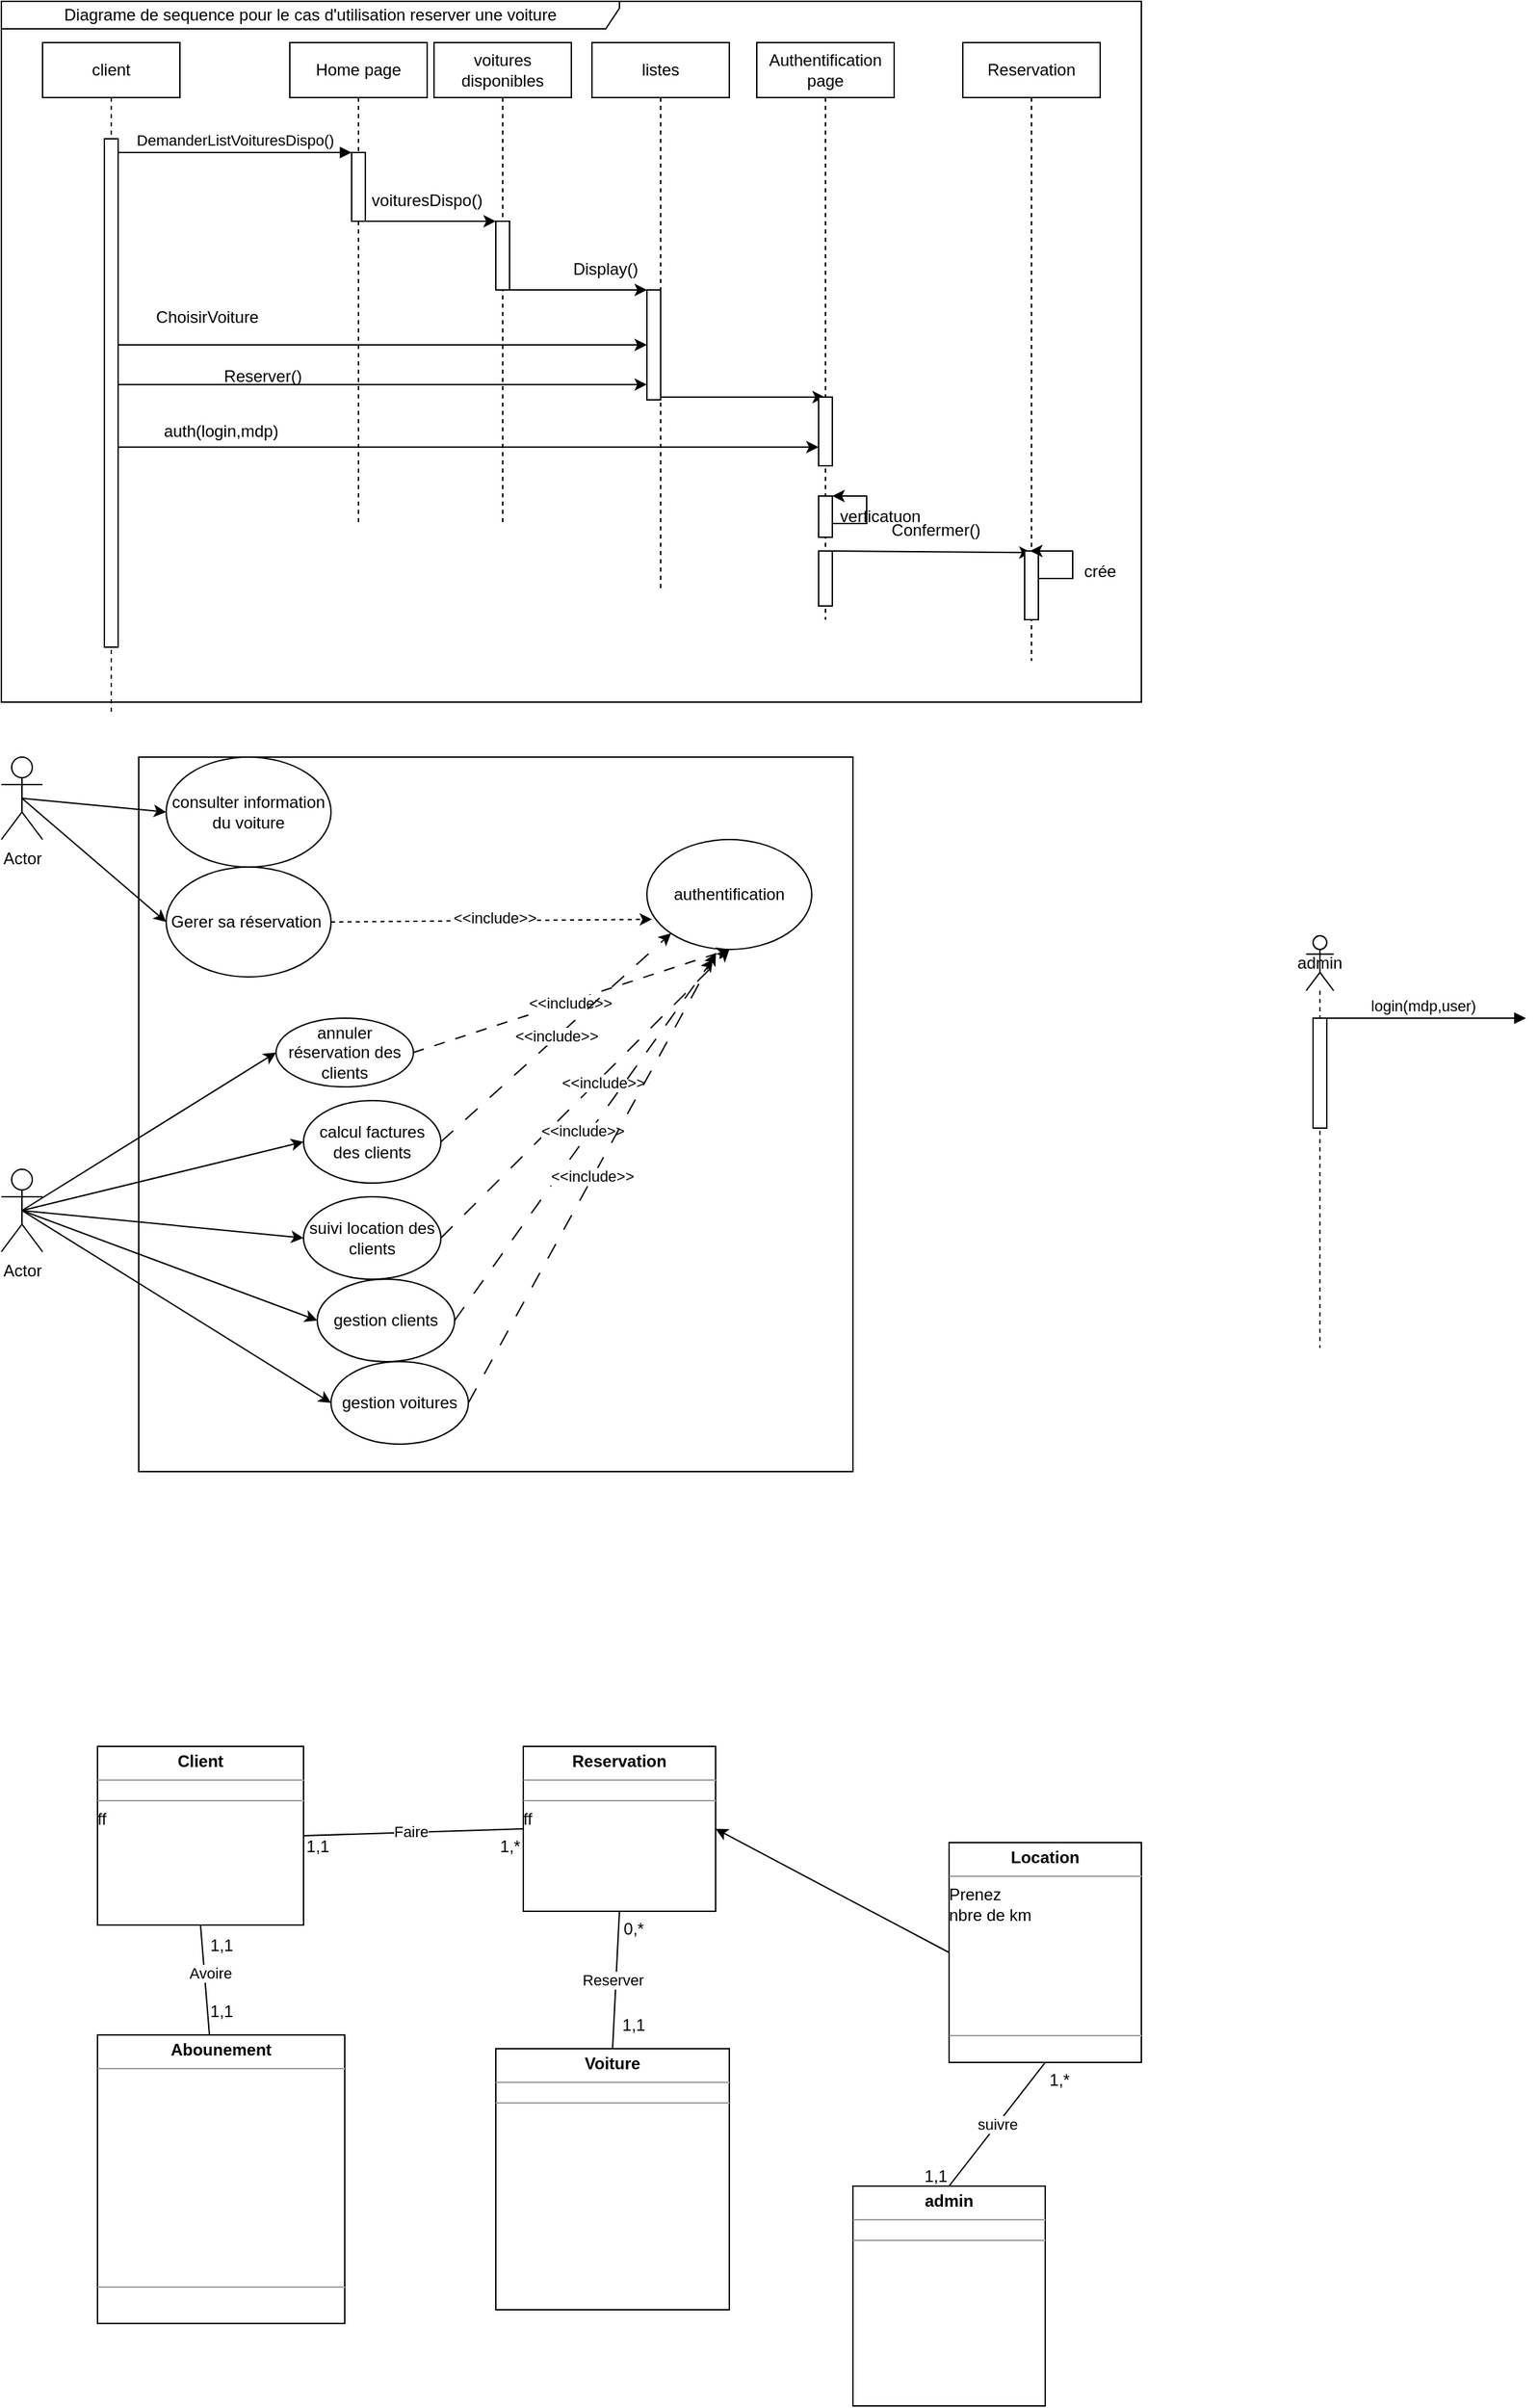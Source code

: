 <mxfile version="22.0.4" type="github">
  <diagram name="Page-1" id="2YBvvXClWsGukQMizWep">
    <mxGraphModel dx="934" dy="546" grid="1" gridSize="10" guides="1" tooltips="1" connect="1" arrows="1" fold="1" page="1" pageScale="1" pageWidth="850" pageHeight="1100" math="0" shadow="0">
      <root>
        <mxCell id="0" />
        <mxCell id="1" parent="0" />
        <mxCell id="aM9ryv3xv72pqoxQDRHE-1" value="client" style="shape=umlLifeline;perimeter=lifelinePerimeter;whiteSpace=wrap;html=1;container=0;dropTarget=0;collapsible=0;recursiveResize=0;outlineConnect=0;portConstraint=eastwest;newEdgeStyle={&quot;edgeStyle&quot;:&quot;elbowEdgeStyle&quot;,&quot;elbow&quot;:&quot;vertical&quot;,&quot;curved&quot;:0,&quot;rounded&quot;:0};" parent="1" vertex="1">
          <mxGeometry x="40" y="40" width="100" height="490" as="geometry" />
        </mxCell>
        <mxCell id="aM9ryv3xv72pqoxQDRHE-2" value="" style="html=1;points=[];perimeter=orthogonalPerimeter;outlineConnect=0;targetShapes=umlLifeline;portConstraint=eastwest;newEdgeStyle={&quot;edgeStyle&quot;:&quot;elbowEdgeStyle&quot;,&quot;elbow&quot;:&quot;vertical&quot;,&quot;curved&quot;:0,&quot;rounded&quot;:0};" parent="aM9ryv3xv72pqoxQDRHE-1" vertex="1">
          <mxGeometry x="45" y="70" width="10" height="370" as="geometry" />
        </mxCell>
        <mxCell id="aM9ryv3xv72pqoxQDRHE-5" value="Home page" style="shape=umlLifeline;perimeter=lifelinePerimeter;whiteSpace=wrap;html=1;container=0;dropTarget=0;collapsible=0;recursiveResize=0;outlineConnect=0;portConstraint=eastwest;newEdgeStyle={&quot;edgeStyle&quot;:&quot;elbowEdgeStyle&quot;,&quot;elbow&quot;:&quot;vertical&quot;,&quot;curved&quot;:0,&quot;rounded&quot;:0};" parent="1" vertex="1">
          <mxGeometry x="220" y="40" width="100" height="350" as="geometry" />
        </mxCell>
        <mxCell id="aM9ryv3xv72pqoxQDRHE-6" value="" style="html=1;points=[];perimeter=orthogonalPerimeter;outlineConnect=0;targetShapes=umlLifeline;portConstraint=eastwest;newEdgeStyle={&quot;edgeStyle&quot;:&quot;elbowEdgeStyle&quot;,&quot;elbow&quot;:&quot;vertical&quot;,&quot;curved&quot;:0,&quot;rounded&quot;:0};" parent="aM9ryv3xv72pqoxQDRHE-5" vertex="1">
          <mxGeometry x="45" y="80" width="10" height="50" as="geometry" />
        </mxCell>
        <mxCell id="aM9ryv3xv72pqoxQDRHE-7" value="DemanderListVoituresDispo()" style="html=1;verticalAlign=bottom;endArrow=block;edgeStyle=elbowEdgeStyle;elbow=vertical;curved=0;rounded=0;" parent="1" source="aM9ryv3xv72pqoxQDRHE-2" target="aM9ryv3xv72pqoxQDRHE-6" edge="1">
          <mxGeometry relative="1" as="geometry">
            <mxPoint x="195" y="130" as="sourcePoint" />
            <Array as="points">
              <mxPoint x="180" y="120" />
            </Array>
          </mxGeometry>
        </mxCell>
        <mxCell id="KbA2PPDoQIq2BiCPACwR-2" value="" style="endArrow=classic;html=1;rounded=0;" parent="1" source="aM9ryv3xv72pqoxQDRHE-6" edge="1">
          <mxGeometry width="50" height="50" relative="1" as="geometry">
            <mxPoint x="320" y="270" as="sourcePoint" />
            <mxPoint x="370" y="170" as="targetPoint" />
          </mxGeometry>
        </mxCell>
        <mxCell id="KbA2PPDoQIq2BiCPACwR-3" value="voituresDispo()" style="text;strokeColor=none;align=center;fillColor=none;html=1;verticalAlign=middle;whiteSpace=wrap;rounded=0;" parent="1" vertex="1">
          <mxGeometry x="290" y="140" width="60" height="30" as="geometry" />
        </mxCell>
        <mxCell id="KbA2PPDoQIq2BiCPACwR-4" value="voitures disponibles" style="shape=umlLifeline;perimeter=lifelinePerimeter;whiteSpace=wrap;html=1;container=0;dropTarget=0;collapsible=0;recursiveResize=0;outlineConnect=0;portConstraint=eastwest;newEdgeStyle={&quot;edgeStyle&quot;:&quot;elbowEdgeStyle&quot;,&quot;elbow&quot;:&quot;vertical&quot;,&quot;curved&quot;:0,&quot;rounded&quot;:0};" parent="1" vertex="1">
          <mxGeometry x="325" y="40" width="100" height="350" as="geometry" />
        </mxCell>
        <mxCell id="KbA2PPDoQIq2BiCPACwR-5" value="" style="html=1;points=[];perimeter=orthogonalPerimeter;outlineConnect=0;targetShapes=umlLifeline;portConstraint=eastwest;newEdgeStyle={&quot;edgeStyle&quot;:&quot;elbowEdgeStyle&quot;,&quot;elbow&quot;:&quot;vertical&quot;,&quot;curved&quot;:0,&quot;rounded&quot;:0};" parent="KbA2PPDoQIq2BiCPACwR-4" vertex="1">
          <mxGeometry x="45" y="130" width="10" height="50" as="geometry" />
        </mxCell>
        <mxCell id="KbA2PPDoQIq2BiCPACwR-11" value="listes" style="shape=umlLifeline;perimeter=lifelinePerimeter;whiteSpace=wrap;html=1;container=0;dropTarget=0;collapsible=0;recursiveResize=0;outlineConnect=0;portConstraint=eastwest;newEdgeStyle={&quot;edgeStyle&quot;:&quot;elbowEdgeStyle&quot;,&quot;elbow&quot;:&quot;vertical&quot;,&quot;curved&quot;:0,&quot;rounded&quot;:0};" parent="1" vertex="1">
          <mxGeometry x="440" y="40" width="100" height="400" as="geometry" />
        </mxCell>
        <mxCell id="KbA2PPDoQIq2BiCPACwR-12" value="" style="html=1;points=[];perimeter=orthogonalPerimeter;outlineConnect=0;targetShapes=umlLifeline;portConstraint=eastwest;newEdgeStyle={&quot;edgeStyle&quot;:&quot;elbowEdgeStyle&quot;,&quot;elbow&quot;:&quot;vertical&quot;,&quot;curved&quot;:0,&quot;rounded&quot;:0};" parent="KbA2PPDoQIq2BiCPACwR-11" vertex="1">
          <mxGeometry x="40" y="180" width="10" height="80" as="geometry" />
        </mxCell>
        <mxCell id="KbA2PPDoQIq2BiCPACwR-22" value="" style="endArrow=classic;html=1;rounded=0;entryX=1;entryY=1;entryDx=0;entryDy=0;" parent="1" target="KbA2PPDoQIq2BiCPACwR-25" edge="1">
          <mxGeometry width="50" height="50" relative="1" as="geometry">
            <mxPoint x="380" y="220" as="sourcePoint" />
            <mxPoint x="340" y="170" as="targetPoint" />
          </mxGeometry>
        </mxCell>
        <mxCell id="KbA2PPDoQIq2BiCPACwR-25" value="Display()" style="text;strokeColor=none;align=center;fillColor=none;html=1;verticalAlign=middle;whiteSpace=wrap;rounded=0;" parent="1" vertex="1">
          <mxGeometry x="420" y="190" width="60" height="30" as="geometry" />
        </mxCell>
        <mxCell id="KbA2PPDoQIq2BiCPACwR-31" value="" style="endArrow=classic;html=1;rounded=0;" parent="1" edge="1" target="KbA2PPDoQIq2BiCPACwR-12">
          <mxGeometry width="50" height="50" relative="1" as="geometry">
            <mxPoint x="94.914" y="260" as="sourcePoint" />
            <mxPoint x="470" y="260" as="targetPoint" />
          </mxGeometry>
        </mxCell>
        <mxCell id="KbA2PPDoQIq2BiCPACwR-32" value="ChoisirVoiture" style="text;strokeColor=none;align=center;fillColor=none;html=1;verticalAlign=middle;whiteSpace=wrap;rounded=0;" parent="1" vertex="1">
          <mxGeometry x="130" y="225" width="60" height="30" as="geometry" />
        </mxCell>
        <mxCell id="KbA2PPDoQIq2BiCPACwR-33" value="Authentification page" style="shape=umlLifeline;perimeter=lifelinePerimeter;whiteSpace=wrap;html=1;container=0;dropTarget=0;collapsible=0;recursiveResize=0;outlineConnect=0;portConstraint=eastwest;newEdgeStyle={&quot;edgeStyle&quot;:&quot;elbowEdgeStyle&quot;,&quot;elbow&quot;:&quot;vertical&quot;,&quot;curved&quot;:0,&quot;rounded&quot;:0};" parent="1" vertex="1">
          <mxGeometry x="560" y="40" width="100" height="420" as="geometry" />
        </mxCell>
        <mxCell id="7IlFe1IYsZEhboHqI39O-149" value="" style="html=1;points=[];perimeter=orthogonalPerimeter;outlineConnect=0;targetShapes=umlLifeline;portConstraint=eastwest;newEdgeStyle={&quot;edgeStyle&quot;:&quot;elbowEdgeStyle&quot;,&quot;elbow&quot;:&quot;vertical&quot;,&quot;curved&quot;:0,&quot;rounded&quot;:0};" vertex="1" parent="KbA2PPDoQIq2BiCPACwR-33">
          <mxGeometry x="45" y="330" width="10" height="30" as="geometry" />
        </mxCell>
        <mxCell id="7IlFe1IYsZEhboHqI39O-152" value="" style="endArrow=classic;html=1;rounded=0;" edge="1" parent="KbA2PPDoQIq2BiCPACwR-33" source="7IlFe1IYsZEhboHqI39O-149" target="7IlFe1IYsZEhboHqI39O-149">
          <mxGeometry width="50" height="50" relative="1" as="geometry">
            <mxPoint x="-40" y="230" as="sourcePoint" />
            <mxPoint x="10" y="180" as="targetPoint" />
            <Array as="points">
              <mxPoint x="80" y="350" />
              <mxPoint x="80" y="330" />
            </Array>
          </mxGeometry>
        </mxCell>
        <mxCell id="7IlFe1IYsZEhboHqI39O-163" value="" style="html=1;points=[];perimeter=orthogonalPerimeter;outlineConnect=0;targetShapes=umlLifeline;portConstraint=eastwest;newEdgeStyle={&quot;edgeStyle&quot;:&quot;elbowEdgeStyle&quot;,&quot;elbow&quot;:&quot;vertical&quot;,&quot;curved&quot;:0,&quot;rounded&quot;:0};" vertex="1" parent="KbA2PPDoQIq2BiCPACwR-33">
          <mxGeometry x="45" y="370" width="10" height="40" as="geometry" />
        </mxCell>
        <mxCell id="KbA2PPDoQIq2BiCPACwR-35" value="" style="endArrow=classic;html=1;rounded=0;" parent="1" edge="1">
          <mxGeometry width="50" height="50" relative="1" as="geometry">
            <mxPoint x="490" y="298" as="sourcePoint" />
            <mxPoint x="609.5" y="298" as="targetPoint" />
          </mxGeometry>
        </mxCell>
        <mxCell id="KbA2PPDoQIq2BiCPACwR-39" value="auth(login,mdp)" style="text;strokeColor=none;align=center;fillColor=none;html=1;verticalAlign=middle;whiteSpace=wrap;rounded=0;" parent="1" vertex="1">
          <mxGeometry x="140" y="308" width="60" height="30" as="geometry" />
        </mxCell>
        <mxCell id="KbA2PPDoQIq2BiCPACwR-43" value="verficatuon" style="text;strokeColor=none;align=center;fillColor=none;html=1;verticalAlign=middle;whiteSpace=wrap;rounded=0;" parent="1" vertex="1">
          <mxGeometry x="620" y="370" width="60" height="30" as="geometry" />
        </mxCell>
        <mxCell id="KbA2PPDoQIq2BiCPACwR-50" value="Reservation" style="shape=umlLifeline;perimeter=lifelinePerimeter;whiteSpace=wrap;html=1;container=0;dropTarget=0;collapsible=0;recursiveResize=0;outlineConnect=0;portConstraint=eastwest;newEdgeStyle={&quot;edgeStyle&quot;:&quot;elbowEdgeStyle&quot;,&quot;elbow&quot;:&quot;vertical&quot;,&quot;curved&quot;:0,&quot;rounded&quot;:0};" parent="1" vertex="1">
          <mxGeometry x="710" y="40" width="100" height="450" as="geometry" />
        </mxCell>
        <mxCell id="KbA2PPDoQIq2BiCPACwR-51" value="" style="html=1;points=[];perimeter=orthogonalPerimeter;outlineConnect=0;targetShapes=umlLifeline;portConstraint=eastwest;newEdgeStyle={&quot;edgeStyle&quot;:&quot;elbowEdgeStyle&quot;,&quot;elbow&quot;:&quot;vertical&quot;,&quot;curved&quot;:0,&quot;rounded&quot;:0};" parent="KbA2PPDoQIq2BiCPACwR-50" vertex="1">
          <mxGeometry x="45" y="370" width="10" height="50" as="geometry" />
        </mxCell>
        <mxCell id="KbA2PPDoQIq2BiCPACwR-54" value="" style="endArrow=classic;html=1;rounded=0;" parent="1" edge="1">
          <mxGeometry width="50" height="50" relative="1" as="geometry">
            <mxPoint x="615.0" y="410" as="sourcePoint" />
            <mxPoint x="760.0" y="411.18" as="targetPoint" />
          </mxGeometry>
        </mxCell>
        <mxCell id="7IlFe1IYsZEhboHqI39O-19" style="rounded=0;orthogonalLoop=1;jettySize=auto;html=1;exitX=0.5;exitY=0.5;exitDx=0;exitDy=0;exitPerimeter=0;entryX=0;entryY=0.5;entryDx=0;entryDy=0;" edge="1" parent="1" source="7IlFe1IYsZEhboHqI39O-1" target="7IlFe1IYsZEhboHqI39O-3">
          <mxGeometry relative="1" as="geometry" />
        </mxCell>
        <mxCell id="7IlFe1IYsZEhboHqI39O-20" style="rounded=0;orthogonalLoop=1;jettySize=auto;html=1;exitX=0.5;exitY=0.5;exitDx=0;exitDy=0;exitPerimeter=0;entryX=0;entryY=0.5;entryDx=0;entryDy=0;" edge="1" parent="1" source="7IlFe1IYsZEhboHqI39O-1" target="7IlFe1IYsZEhboHqI39O-4">
          <mxGeometry relative="1" as="geometry" />
        </mxCell>
        <mxCell id="7IlFe1IYsZEhboHqI39O-1" value="Actor" style="shape=umlActor;verticalLabelPosition=bottom;verticalAlign=top;html=1;outlineConnect=0;" vertex="1" parent="1">
          <mxGeometry x="10" y="560" width="30" height="60" as="geometry" />
        </mxCell>
        <mxCell id="7IlFe1IYsZEhboHqI39O-2" value="" style="whiteSpace=wrap;html=1;aspect=fixed;fillColor=none;" vertex="1" parent="1">
          <mxGeometry x="110" y="560" width="520" height="520" as="geometry" />
        </mxCell>
        <mxCell id="7IlFe1IYsZEhboHqI39O-3" value="consulter information du voiture" style="ellipse;whiteSpace=wrap;html=1;fillColor=none;" vertex="1" parent="1">
          <mxGeometry x="130" y="560" width="120" height="80" as="geometry" />
        </mxCell>
        <mxCell id="7IlFe1IYsZEhboHqI39O-15" style="rounded=0;orthogonalLoop=1;jettySize=auto;html=1;exitX=1;exitY=0.5;exitDx=0;exitDy=0;entryX=0;entryY=0.5;entryDx=0;entryDy=0;strokeColor=none;" edge="1" parent="1" source="7IlFe1IYsZEhboHqI39O-4" target="7IlFe1IYsZEhboHqI39O-10">
          <mxGeometry relative="1" as="geometry" />
        </mxCell>
        <mxCell id="7IlFe1IYsZEhboHqI39O-16" style="rounded=0;orthogonalLoop=1;jettySize=auto;html=1;exitX=1;exitY=0.5;exitDx=0;exitDy=0;entryX=0;entryY=0.5;entryDx=0;entryDy=0;strokeColor=none;" edge="1" parent="1" source="7IlFe1IYsZEhboHqI39O-4" target="7IlFe1IYsZEhboHqI39O-10">
          <mxGeometry relative="1" as="geometry" />
        </mxCell>
        <mxCell id="7IlFe1IYsZEhboHqI39O-4" value="Gerer sa réservation&amp;nbsp;" style="ellipse;whiteSpace=wrap;html=1;fillColor=none;" vertex="1" parent="1">
          <mxGeometry x="130" y="640" width="120" height="80" as="geometry" />
        </mxCell>
        <mxCell id="7IlFe1IYsZEhboHqI39O-26" style="rounded=0;orthogonalLoop=1;jettySize=auto;html=1;exitX=1;exitY=0.5;exitDx=0;exitDy=0;entryX=0.5;entryY=1;entryDx=0;entryDy=0;dashed=1;dashPattern=8 8;" edge="1" parent="1" source="7IlFe1IYsZEhboHqI39O-5" target="7IlFe1IYsZEhboHqI39O-10">
          <mxGeometry relative="1" as="geometry" />
        </mxCell>
        <mxCell id="7IlFe1IYsZEhboHqI39O-31" value="&amp;lt;&amp;lt;include&amp;gt;&amp;gt;" style="edgeLabel;html=1;align=center;verticalAlign=middle;resizable=0;points=[];" vertex="1" connectable="0" parent="7IlFe1IYsZEhboHqI39O-26">
          <mxGeometry x="-0.021" relative="1" as="geometry">
            <mxPoint x="1" as="offset" />
          </mxGeometry>
        </mxCell>
        <mxCell id="7IlFe1IYsZEhboHqI39O-5" value="annuler réservation des&lt;br/&gt;clients" style="ellipse;whiteSpace=wrap;html=1;fillColor=none;" vertex="1" parent="1">
          <mxGeometry x="210" y="750" width="100" height="50" as="geometry" />
        </mxCell>
        <mxCell id="7IlFe1IYsZEhboHqI39O-28" style="rounded=0;orthogonalLoop=1;jettySize=auto;html=1;exitX=1;exitY=0.5;exitDx=0;exitDy=0;dashed=1;dashPattern=12 12;entryX=0.5;entryY=1;entryDx=0;entryDy=0;" edge="1" parent="1" source="7IlFe1IYsZEhboHqI39O-6" target="7IlFe1IYsZEhboHqI39O-10">
          <mxGeometry relative="1" as="geometry">
            <mxPoint x="400" y="680" as="targetPoint" />
          </mxGeometry>
        </mxCell>
        <mxCell id="7IlFe1IYsZEhboHqI39O-33" value="&amp;lt;&amp;lt;include&amp;gt;&amp;gt;" style="edgeLabel;html=1;align=center;verticalAlign=middle;resizable=0;points=[];" vertex="1" connectable="0" parent="7IlFe1IYsZEhboHqI39O-28">
          <mxGeometry x="0.104" y="-2" relative="1" as="geometry">
            <mxPoint y="1" as="offset" />
          </mxGeometry>
        </mxCell>
        <mxCell id="7IlFe1IYsZEhboHqI39O-6" value="suivi location des clients" style="ellipse;whiteSpace=wrap;html=1;fillColor=none;" vertex="1" parent="1">
          <mxGeometry x="230" y="880" width="100" height="60" as="geometry" />
        </mxCell>
        <mxCell id="7IlFe1IYsZEhboHqI39O-27" style="rounded=0;orthogonalLoop=1;jettySize=auto;html=1;exitX=1;exitY=0.5;exitDx=0;exitDy=0;dashed=1;dashPattern=12 12;entryX=0;entryY=1;entryDx=0;entryDy=0;" edge="1" parent="1" source="7IlFe1IYsZEhboHqI39O-7" target="7IlFe1IYsZEhboHqI39O-10">
          <mxGeometry relative="1" as="geometry">
            <mxPoint x="400" y="690" as="targetPoint" />
          </mxGeometry>
        </mxCell>
        <mxCell id="7IlFe1IYsZEhboHqI39O-32" value="&amp;lt;&amp;lt;include&amp;gt;&amp;gt;" style="edgeLabel;html=1;align=center;verticalAlign=middle;resizable=0;points=[];" vertex="1" connectable="0" parent="7IlFe1IYsZEhboHqI39O-27">
          <mxGeometry x="0.011" y="1" relative="1" as="geometry">
            <mxPoint as="offset" />
          </mxGeometry>
        </mxCell>
        <mxCell id="7IlFe1IYsZEhboHqI39O-7" value="calcul factures&lt;br&gt;des clients" style="ellipse;whiteSpace=wrap;html=1;gradientColor=none;fillColor=none;" vertex="1" parent="1">
          <mxGeometry x="230" y="810" width="100" height="60" as="geometry" />
        </mxCell>
        <mxCell id="7IlFe1IYsZEhboHqI39O-29" style="rounded=0;orthogonalLoop=1;jettySize=auto;html=1;exitX=1;exitY=0.5;exitDx=0;exitDy=0;dashed=1;dashPattern=12 12;entryX=0.401;entryY=1.088;entryDx=0;entryDy=0;entryPerimeter=0;" edge="1" parent="1" source="7IlFe1IYsZEhboHqI39O-8" target="7IlFe1IYsZEhboHqI39O-10">
          <mxGeometry relative="1" as="geometry">
            <mxPoint x="400" y="700" as="targetPoint" />
          </mxGeometry>
        </mxCell>
        <mxCell id="7IlFe1IYsZEhboHqI39O-34" value="&amp;lt;&amp;lt;include&amp;gt;&amp;gt;" style="edgeLabel;html=1;align=center;verticalAlign=middle;resizable=0;points=[];" vertex="1" connectable="0" parent="7IlFe1IYsZEhboHqI39O-29">
          <mxGeometry x="0.026" y="5" relative="1" as="geometry">
            <mxPoint as="offset" />
          </mxGeometry>
        </mxCell>
        <mxCell id="7IlFe1IYsZEhboHqI39O-8" value="gestion clients" style="ellipse;whiteSpace=wrap;html=1;fillColor=none;" vertex="1" parent="1">
          <mxGeometry x="240" y="940" width="100" height="60" as="geometry" />
        </mxCell>
        <mxCell id="7IlFe1IYsZEhboHqI39O-30" style="rounded=0;orthogonalLoop=1;jettySize=auto;html=1;exitX=1;exitY=0.5;exitDx=0;exitDy=0;dashed=1;dashPattern=12 12;entryX=0.419;entryY=1.032;entryDx=0;entryDy=0;entryPerimeter=0;" edge="1" parent="1" source="7IlFe1IYsZEhboHqI39O-9" target="7IlFe1IYsZEhboHqI39O-10">
          <mxGeometry relative="1" as="geometry">
            <mxPoint x="400" y="700" as="targetPoint" />
          </mxGeometry>
        </mxCell>
        <mxCell id="7IlFe1IYsZEhboHqI39O-35" value="&amp;lt;&amp;lt;include&amp;gt;&amp;gt;" style="edgeLabel;html=1;align=center;verticalAlign=middle;resizable=0;points=[];" vertex="1" connectable="0" parent="7IlFe1IYsZEhboHqI39O-30">
          <mxGeometry x="0.007" y="1" relative="1" as="geometry">
            <mxPoint as="offset" />
          </mxGeometry>
        </mxCell>
        <mxCell id="7IlFe1IYsZEhboHqI39O-9" value="gestion voitures" style="ellipse;whiteSpace=wrap;html=1;fillColor=none;" vertex="1" parent="1">
          <mxGeometry x="250" y="1000" width="100" height="60" as="geometry" />
        </mxCell>
        <mxCell id="7IlFe1IYsZEhboHqI39O-10" value="authentification" style="ellipse;whiteSpace=wrap;html=1;fillColor=none;" vertex="1" parent="1">
          <mxGeometry x="480" y="620" width="120" height="80" as="geometry" />
        </mxCell>
        <mxCell id="7IlFe1IYsZEhboHqI39O-21" style="rounded=0;orthogonalLoop=1;jettySize=auto;html=1;exitX=0.5;exitY=0.5;exitDx=0;exitDy=0;exitPerimeter=0;entryX=0;entryY=0.5;entryDx=0;entryDy=0;" edge="1" parent="1" source="7IlFe1IYsZEhboHqI39O-14" target="7IlFe1IYsZEhboHqI39O-5">
          <mxGeometry relative="1" as="geometry" />
        </mxCell>
        <mxCell id="7IlFe1IYsZEhboHqI39O-22" style="rounded=0;orthogonalLoop=1;jettySize=auto;html=1;exitX=0.5;exitY=0.5;exitDx=0;exitDy=0;exitPerimeter=0;entryX=0;entryY=0.5;entryDx=0;entryDy=0;" edge="1" parent="1" source="7IlFe1IYsZEhboHqI39O-14" target="7IlFe1IYsZEhboHqI39O-7">
          <mxGeometry relative="1" as="geometry" />
        </mxCell>
        <mxCell id="7IlFe1IYsZEhboHqI39O-23" style="rounded=0;orthogonalLoop=1;jettySize=auto;html=1;exitX=0.5;exitY=0.5;exitDx=0;exitDy=0;exitPerimeter=0;entryX=0;entryY=0.5;entryDx=0;entryDy=0;" edge="1" parent="1" source="7IlFe1IYsZEhboHqI39O-14" target="7IlFe1IYsZEhboHqI39O-6">
          <mxGeometry relative="1" as="geometry" />
        </mxCell>
        <mxCell id="7IlFe1IYsZEhboHqI39O-24" style="rounded=0;orthogonalLoop=1;jettySize=auto;html=1;exitX=0.5;exitY=0.5;exitDx=0;exitDy=0;exitPerimeter=0;entryX=0;entryY=0.5;entryDx=0;entryDy=0;" edge="1" parent="1" source="7IlFe1IYsZEhboHqI39O-14" target="7IlFe1IYsZEhboHqI39O-8">
          <mxGeometry relative="1" as="geometry" />
        </mxCell>
        <mxCell id="7IlFe1IYsZEhboHqI39O-25" style="rounded=0;orthogonalLoop=1;jettySize=auto;html=1;exitX=0.5;exitY=0.5;exitDx=0;exitDy=0;exitPerimeter=0;entryX=0;entryY=0.5;entryDx=0;entryDy=0;" edge="1" parent="1" source="7IlFe1IYsZEhboHqI39O-14" target="7IlFe1IYsZEhboHqI39O-9">
          <mxGeometry relative="1" as="geometry" />
        </mxCell>
        <mxCell id="7IlFe1IYsZEhboHqI39O-14" value="Actor" style="shape=umlActor;verticalLabelPosition=bottom;verticalAlign=top;html=1;outlineConnect=0;" vertex="1" parent="1">
          <mxGeometry x="10" y="860" width="30" height="60" as="geometry" />
        </mxCell>
        <mxCell id="7IlFe1IYsZEhboHqI39O-17" style="rounded=0;orthogonalLoop=1;jettySize=auto;html=1;exitX=1;exitY=0.5;exitDx=0;exitDy=0;entryX=0.031;entryY=0.726;entryDx=0;entryDy=0;entryPerimeter=0;dashed=1;" edge="1" parent="1" source="7IlFe1IYsZEhboHqI39O-4" target="7IlFe1IYsZEhboHqI39O-10">
          <mxGeometry relative="1" as="geometry" />
        </mxCell>
        <mxCell id="7IlFe1IYsZEhboHqI39O-18" value="&amp;lt;&amp;lt;include&amp;gt;&amp;gt;" style="edgeLabel;html=1;align=center;verticalAlign=middle;resizable=0;points=[];" vertex="1" connectable="0" parent="7IlFe1IYsZEhboHqI39O-17">
          <mxGeometry x="0.024" y="2" relative="1" as="geometry">
            <mxPoint x="-1" as="offset" />
          </mxGeometry>
        </mxCell>
        <mxCell id="7IlFe1IYsZEhboHqI39O-127" style="rounded=0;orthogonalLoop=1;jettySize=auto;html=1;exitX=1;exitY=0.5;exitDx=0;exitDy=0;entryX=0;entryY=0.5;entryDx=0;entryDy=0;endArrow=none;endFill=0;startArrow=classic;startFill=1;" edge="1" parent="1" source="7IlFe1IYsZEhboHqI39O-41" target="7IlFe1IYsZEhboHqI39O-42">
          <mxGeometry relative="1" as="geometry" />
        </mxCell>
        <mxCell id="7IlFe1IYsZEhboHqI39O-129" style="rounded=0;orthogonalLoop=1;jettySize=auto;html=1;exitX=0.5;exitY=1;exitDx=0;exitDy=0;entryX=0.5;entryY=0;entryDx=0;entryDy=0;endArrow=none;endFill=0;" edge="1" parent="1" source="7IlFe1IYsZEhboHqI39O-41" target="7IlFe1IYsZEhboHqI39O-43">
          <mxGeometry relative="1" as="geometry" />
        </mxCell>
        <mxCell id="7IlFe1IYsZEhboHqI39O-132" value="Reserver" style="edgeLabel;html=1;align=center;verticalAlign=middle;resizable=0;points=[];" vertex="1" connectable="0" parent="7IlFe1IYsZEhboHqI39O-129">
          <mxGeometry x="-0.002" y="-3" relative="1" as="geometry">
            <mxPoint as="offset" />
          </mxGeometry>
        </mxCell>
        <mxCell id="7IlFe1IYsZEhboHqI39O-41" value="&lt;p style=&quot;margin:0px;margin-top:4px;text-align:center;&quot;&gt;&lt;b&gt;Reservation&lt;/b&gt;&lt;/p&gt;&lt;hr size=&quot;1&quot;&gt;&lt;div style=&quot;height:2px;&quot;&gt;&lt;/div&gt;&lt;hr size=&quot;1&quot;&gt;&lt;div style=&quot;height:2px;&quot;&gt;ff&lt;/div&gt;" style="verticalAlign=top;align=left;overflow=fill;fontSize=12;fontFamily=Helvetica;html=1;whiteSpace=wrap;" vertex="1" parent="1">
          <mxGeometry x="390" y="1280" width="140" height="120" as="geometry" />
        </mxCell>
        <mxCell id="7IlFe1IYsZEhboHqI39O-128" style="rounded=0;orthogonalLoop=1;jettySize=auto;html=1;exitX=0.5;exitY=1;exitDx=0;exitDy=0;entryX=0.5;entryY=0;entryDx=0;entryDy=0;endArrow=none;endFill=0;" edge="1" parent="1" source="7IlFe1IYsZEhboHqI39O-42" target="7IlFe1IYsZEhboHqI39O-124">
          <mxGeometry relative="1" as="geometry" />
        </mxCell>
        <mxCell id="7IlFe1IYsZEhboHqI39O-131" value="suivre" style="edgeLabel;html=1;align=center;verticalAlign=middle;resizable=0;points=[];" vertex="1" connectable="0" parent="7IlFe1IYsZEhboHqI39O-128">
          <mxGeometry x="-0.001" relative="1" as="geometry">
            <mxPoint as="offset" />
          </mxGeometry>
        </mxCell>
        <mxCell id="7IlFe1IYsZEhboHqI39O-42" value="&lt;p style=&quot;margin:0px;margin-top:4px;text-align:center;&quot;&gt;&lt;b&gt;Location&lt;/b&gt;&lt;/p&gt;&lt;hr size=&quot;1&quot;&gt;Prenez&lt;br&gt;nbre de km&lt;br&gt;&lt;br&gt;&lt;br&gt;&lt;br&gt;&lt;br&gt;&lt;br&gt;&lt;div style=&quot;height:2px;&quot;&gt;&lt;/div&gt;&lt;hr size=&quot;1&quot;&gt;&lt;div style=&quot;height:2px;&quot;&gt;&lt;/div&gt;" style="verticalAlign=top;align=left;overflow=fill;fontSize=12;fontFamily=Helvetica;html=1;whiteSpace=wrap;" vertex="1" parent="1">
          <mxGeometry x="700" y="1350" width="140" height="160" as="geometry" />
        </mxCell>
        <mxCell id="7IlFe1IYsZEhboHqI39O-43" value="&lt;p style=&quot;margin:0px;margin-top:4px;text-align:center;&quot;&gt;&lt;b&gt;Voiture&lt;/b&gt;&lt;/p&gt;&lt;hr size=&quot;1&quot;&gt;&lt;div style=&quot;height:2px;&quot;&gt;&lt;/div&gt;&lt;hr size=&quot;1&quot;&gt;&lt;div style=&quot;height:2px;&quot;&gt;&lt;/div&gt;" style="verticalAlign=top;align=left;overflow=fill;fontSize=12;fontFamily=Helvetica;html=1;whiteSpace=wrap;" vertex="1" parent="1">
          <mxGeometry x="370" y="1500" width="170" height="190" as="geometry" />
        </mxCell>
        <mxCell id="7IlFe1IYsZEhboHqI39O-44" value="&lt;p style=&quot;margin:0px;margin-top:4px;text-align:center;&quot;&gt;&lt;b&gt;Abounement&lt;/b&gt;&lt;/p&gt;&lt;hr size=&quot;1&quot;&gt;&lt;br&gt;&lt;br&gt;&lt;br&gt;&lt;br&gt;&lt;br&gt;&lt;br&gt;&lt;br&gt;&lt;br&gt;&lt;br&gt;&lt;br&gt;&lt;div style=&quot;height:2px;&quot;&gt;&lt;/div&gt;&lt;hr size=&quot;1&quot;&gt;&lt;div style=&quot;height:2px;&quot;&gt;&lt;/div&gt;" style="verticalAlign=top;align=left;overflow=fill;fontSize=12;fontFamily=Helvetica;html=1;whiteSpace=wrap;" vertex="1" parent="1">
          <mxGeometry x="80" y="1490" width="180" height="210" as="geometry" />
        </mxCell>
        <mxCell id="7IlFe1IYsZEhboHqI39O-125" style="rounded=0;orthogonalLoop=1;jettySize=auto;html=1;exitX=1;exitY=0.5;exitDx=0;exitDy=0;entryX=0;entryY=0.5;entryDx=0;entryDy=0;endArrow=none;endFill=0;" edge="1" parent="1" source="7IlFe1IYsZEhboHqI39O-45" target="7IlFe1IYsZEhboHqI39O-41">
          <mxGeometry relative="1" as="geometry" />
        </mxCell>
        <mxCell id="7IlFe1IYsZEhboHqI39O-133" value="Faire" style="edgeLabel;html=1;align=center;verticalAlign=middle;resizable=0;points=[];" vertex="1" connectable="0" parent="7IlFe1IYsZEhboHqI39O-125">
          <mxGeometry x="-0.023" y="1" relative="1" as="geometry">
            <mxPoint as="offset" />
          </mxGeometry>
        </mxCell>
        <mxCell id="7IlFe1IYsZEhboHqI39O-130" style="rounded=0;orthogonalLoop=1;jettySize=auto;html=1;exitX=0.5;exitY=1;exitDx=0;exitDy=0;endArrow=none;endFill=0;" edge="1" parent="1" source="7IlFe1IYsZEhboHqI39O-45" target="7IlFe1IYsZEhboHqI39O-44">
          <mxGeometry relative="1" as="geometry" />
        </mxCell>
        <mxCell id="7IlFe1IYsZEhboHqI39O-134" value="Avoire" style="edgeLabel;html=1;align=center;verticalAlign=middle;resizable=0;points=[];" vertex="1" connectable="0" parent="7IlFe1IYsZEhboHqI39O-130">
          <mxGeometry x="-0.123" y="4" relative="1" as="geometry">
            <mxPoint as="offset" />
          </mxGeometry>
        </mxCell>
        <mxCell id="7IlFe1IYsZEhboHqI39O-45" value="&lt;p style=&quot;margin:0px;margin-top:4px;text-align:center;&quot;&gt;&lt;b&gt;Client&lt;/b&gt;&lt;/p&gt;&lt;hr size=&quot;1&quot;&gt;&lt;div style=&quot;height:2px;&quot;&gt;&lt;/div&gt;&lt;hr size=&quot;1&quot;&gt;&lt;div style=&quot;height:2px;&quot;&gt;ff&lt;/div&gt;" style="verticalAlign=top;align=left;overflow=fill;fontSize=12;fontFamily=Helvetica;html=1;whiteSpace=wrap;" vertex="1" parent="1">
          <mxGeometry x="80" y="1280" width="150" height="130" as="geometry" />
        </mxCell>
        <mxCell id="7IlFe1IYsZEhboHqI39O-121" value="admin" style="shape=umlLifeline;perimeter=lifelinePerimeter;whiteSpace=wrap;html=1;container=1;dropTarget=0;collapsible=0;recursiveResize=0;outlineConnect=0;portConstraint=eastwest;newEdgeStyle={&quot;curved&quot;:0,&quot;rounded&quot;:0};participant=umlActor;size=40;" vertex="1" parent="1">
          <mxGeometry x="960" y="690" width="20" height="300" as="geometry" />
        </mxCell>
        <mxCell id="7IlFe1IYsZEhboHqI39O-122" value="" style="html=1;points=[[0,0,0,0,5],[0,1,0,0,-5],[1,0,0,0,5],[1,1,0,0,-5]];perimeter=orthogonalPerimeter;outlineConnect=0;targetShapes=umlLifeline;portConstraint=eastwest;newEdgeStyle={&quot;curved&quot;:0,&quot;rounded&quot;:0};" vertex="1" parent="7IlFe1IYsZEhboHqI39O-121">
          <mxGeometry x="5" y="60" width="10" height="80" as="geometry" />
        </mxCell>
        <mxCell id="7IlFe1IYsZEhboHqI39O-123" value="login(mdp,user)" style="html=1;verticalAlign=bottom;endArrow=block;curved=0;rounded=0;" edge="1" parent="1">
          <mxGeometry width="80" relative="1" as="geometry">
            <mxPoint x="970" y="750" as="sourcePoint" />
            <mxPoint x="1120" y="750" as="targetPoint" />
          </mxGeometry>
        </mxCell>
        <mxCell id="7IlFe1IYsZEhboHqI39O-124" value="&lt;p style=&quot;margin:0px;margin-top:4px;text-align:center;&quot;&gt;&lt;b&gt;admin&lt;/b&gt;&lt;/p&gt;&lt;hr size=&quot;1&quot;&gt;&lt;div style=&quot;height:2px;&quot;&gt;&lt;/div&gt;&lt;hr size=&quot;1&quot;&gt;&lt;div style=&quot;height:2px;&quot;&gt;&lt;/div&gt;" style="verticalAlign=top;align=left;overflow=fill;fontSize=12;fontFamily=Helvetica;html=1;whiteSpace=wrap;" vertex="1" parent="1">
          <mxGeometry x="630" y="1600" width="140" height="160" as="geometry" />
        </mxCell>
        <mxCell id="7IlFe1IYsZEhboHqI39O-136" value="1,1" style="text;html=1;align=center;verticalAlign=middle;resizable=0;points=[];autosize=1;strokeColor=none;fillColor=none;" vertex="1" parent="1">
          <mxGeometry x="220" y="1338" width="40" height="30" as="geometry" />
        </mxCell>
        <mxCell id="7IlFe1IYsZEhboHqI39O-138" value="1,*" style="text;html=1;align=center;verticalAlign=middle;resizable=0;points=[];autosize=1;strokeColor=none;fillColor=none;" vertex="1" parent="1">
          <mxGeometry x="360" y="1338" width="40" height="30" as="geometry" />
        </mxCell>
        <mxCell id="7IlFe1IYsZEhboHqI39O-139" value="0,*" style="text;html=1;align=center;verticalAlign=middle;resizable=0;points=[];autosize=1;strokeColor=none;fillColor=none;" vertex="1" parent="1">
          <mxGeometry x="450" y="1398" width="40" height="30" as="geometry" />
        </mxCell>
        <mxCell id="7IlFe1IYsZEhboHqI39O-140" value="1,1" style="text;html=1;align=center;verticalAlign=middle;resizable=0;points=[];autosize=1;strokeColor=none;fillColor=none;" vertex="1" parent="1">
          <mxGeometry x="450" y="1468" width="40" height="30" as="geometry" />
        </mxCell>
        <mxCell id="7IlFe1IYsZEhboHqI39O-141" value="1,1" style="text;html=1;align=center;verticalAlign=middle;resizable=0;points=[];autosize=1;strokeColor=none;fillColor=none;" vertex="1" parent="1">
          <mxGeometry x="150" y="1410" width="40" height="30" as="geometry" />
        </mxCell>
        <mxCell id="7IlFe1IYsZEhboHqI39O-142" value="1,1" style="text;html=1;align=center;verticalAlign=middle;resizable=0;points=[];autosize=1;strokeColor=none;fillColor=none;" vertex="1" parent="1">
          <mxGeometry x="150" y="1458" width="40" height="30" as="geometry" />
        </mxCell>
        <mxCell id="7IlFe1IYsZEhboHqI39O-143" value="1,*" style="text;html=1;align=center;verticalAlign=middle;resizable=0;points=[];autosize=1;strokeColor=none;fillColor=none;" vertex="1" parent="1">
          <mxGeometry x="760" y="1508" width="40" height="30" as="geometry" />
        </mxCell>
        <mxCell id="7IlFe1IYsZEhboHqI39O-144" value="1,1" style="text;html=1;align=center;verticalAlign=middle;resizable=0;points=[];autosize=1;strokeColor=none;fillColor=none;" vertex="1" parent="1">
          <mxGeometry x="670" y="1578" width="40" height="30" as="geometry" />
        </mxCell>
        <mxCell id="7IlFe1IYsZEhboHqI39O-145" value="" style="endArrow=classic;html=1;rounded=0;" edge="1" parent="1">
          <mxGeometry width="50" height="50" relative="1" as="geometry">
            <mxPoint x="94.914" y="288.82" as="sourcePoint" />
            <mxPoint x="480" y="288.82" as="targetPoint" />
          </mxGeometry>
        </mxCell>
        <mxCell id="7IlFe1IYsZEhboHqI39O-146" value="Reserver()" style="text;html=1;align=center;verticalAlign=middle;resizable=0;points=[];autosize=1;strokeColor=none;fillColor=none;" vertex="1" parent="1">
          <mxGeometry x="160" y="268" width="80" height="30" as="geometry" />
        </mxCell>
        <mxCell id="7IlFe1IYsZEhboHqI39O-147" value="" style="endArrow=classic;html=1;rounded=0;" edge="1" parent="1" target="KbA2PPDoQIq2BiCPACwR-34">
          <mxGeometry width="50" height="50" relative="1" as="geometry">
            <mxPoint x="95" y="334.41" as="sourcePoint" />
            <mxPoint x="600" y="334" as="targetPoint" />
          </mxGeometry>
        </mxCell>
        <mxCell id="KbA2PPDoQIq2BiCPACwR-34" value="" style="html=1;points=[];perimeter=orthogonalPerimeter;outlineConnect=0;targetShapes=umlLifeline;portConstraint=eastwest;newEdgeStyle={&quot;edgeStyle&quot;:&quot;elbowEdgeStyle&quot;,&quot;elbow&quot;:&quot;vertical&quot;,&quot;curved&quot;:0,&quot;rounded&quot;:0};" parent="1" vertex="1">
          <mxGeometry x="605" y="298" width="10" height="50" as="geometry" />
        </mxCell>
        <mxCell id="7IlFe1IYsZEhboHqI39O-153" value="Confermer()" style="text;html=1;align=center;verticalAlign=middle;resizable=0;points=[];autosize=1;strokeColor=none;fillColor=none;" vertex="1" parent="1">
          <mxGeometry x="645" y="380" width="90" height="30" as="geometry" />
        </mxCell>
        <mxCell id="7IlFe1IYsZEhboHqI39O-156" value="" style="html=1;points=[];perimeter=orthogonalPerimeter;outlineConnect=0;targetShapes=umlLifeline;portConstraint=eastwest;newEdgeStyle={&quot;edgeStyle&quot;:&quot;elbowEdgeStyle&quot;,&quot;elbow&quot;:&quot;vertical&quot;,&quot;curved&quot;:0,&quot;rounded&quot;:0};" vertex="1" parent="1">
          <mxGeometry x="755" y="410" width="10" height="50" as="geometry" />
        </mxCell>
        <mxCell id="7IlFe1IYsZEhboHqI39O-157" value="" style="endArrow=classic;html=1;rounded=0;" edge="1" parent="1" source="7IlFe1IYsZEhboHqI39O-156">
          <mxGeometry width="50" height="50" relative="1" as="geometry">
            <mxPoint x="540" y="450" as="sourcePoint" />
            <mxPoint x="759" y="410" as="targetPoint" />
            <Array as="points">
              <mxPoint x="790" y="430" />
              <mxPoint x="790" y="410" />
            </Array>
          </mxGeometry>
        </mxCell>
        <mxCell id="7IlFe1IYsZEhboHqI39O-158" value="crée" style="text;strokeColor=none;align=center;fillColor=none;html=1;verticalAlign=middle;whiteSpace=wrap;rounded=0;" vertex="1" parent="1">
          <mxGeometry x="780" y="410" width="60" height="30" as="geometry" />
        </mxCell>
        <mxCell id="7IlFe1IYsZEhboHqI39O-164" value="Diagrame de sequence pour le cas d&#39;utilisation reserver une voiture" style="shape=umlFrame;whiteSpace=wrap;html=1;pointerEvents=0;width=450;height=20;" vertex="1" parent="1">
          <mxGeometry x="10" y="10" width="830" height="510" as="geometry" />
        </mxCell>
      </root>
    </mxGraphModel>
  </diagram>
</mxfile>
